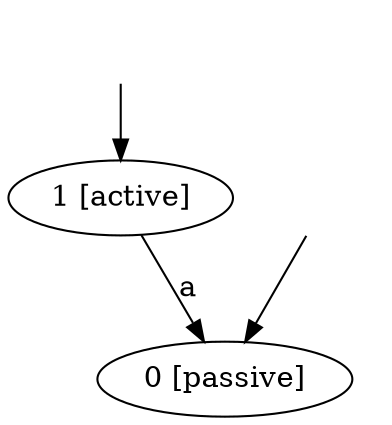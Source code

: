 digraph system {
_1[label="", shape=none ];
_1->1;
_0[label="", shape=none ];
_0->0;
1 [label= "1 [active]"];
0 [label= "0 [passive]"];
1->0 [label= "a"];
}
